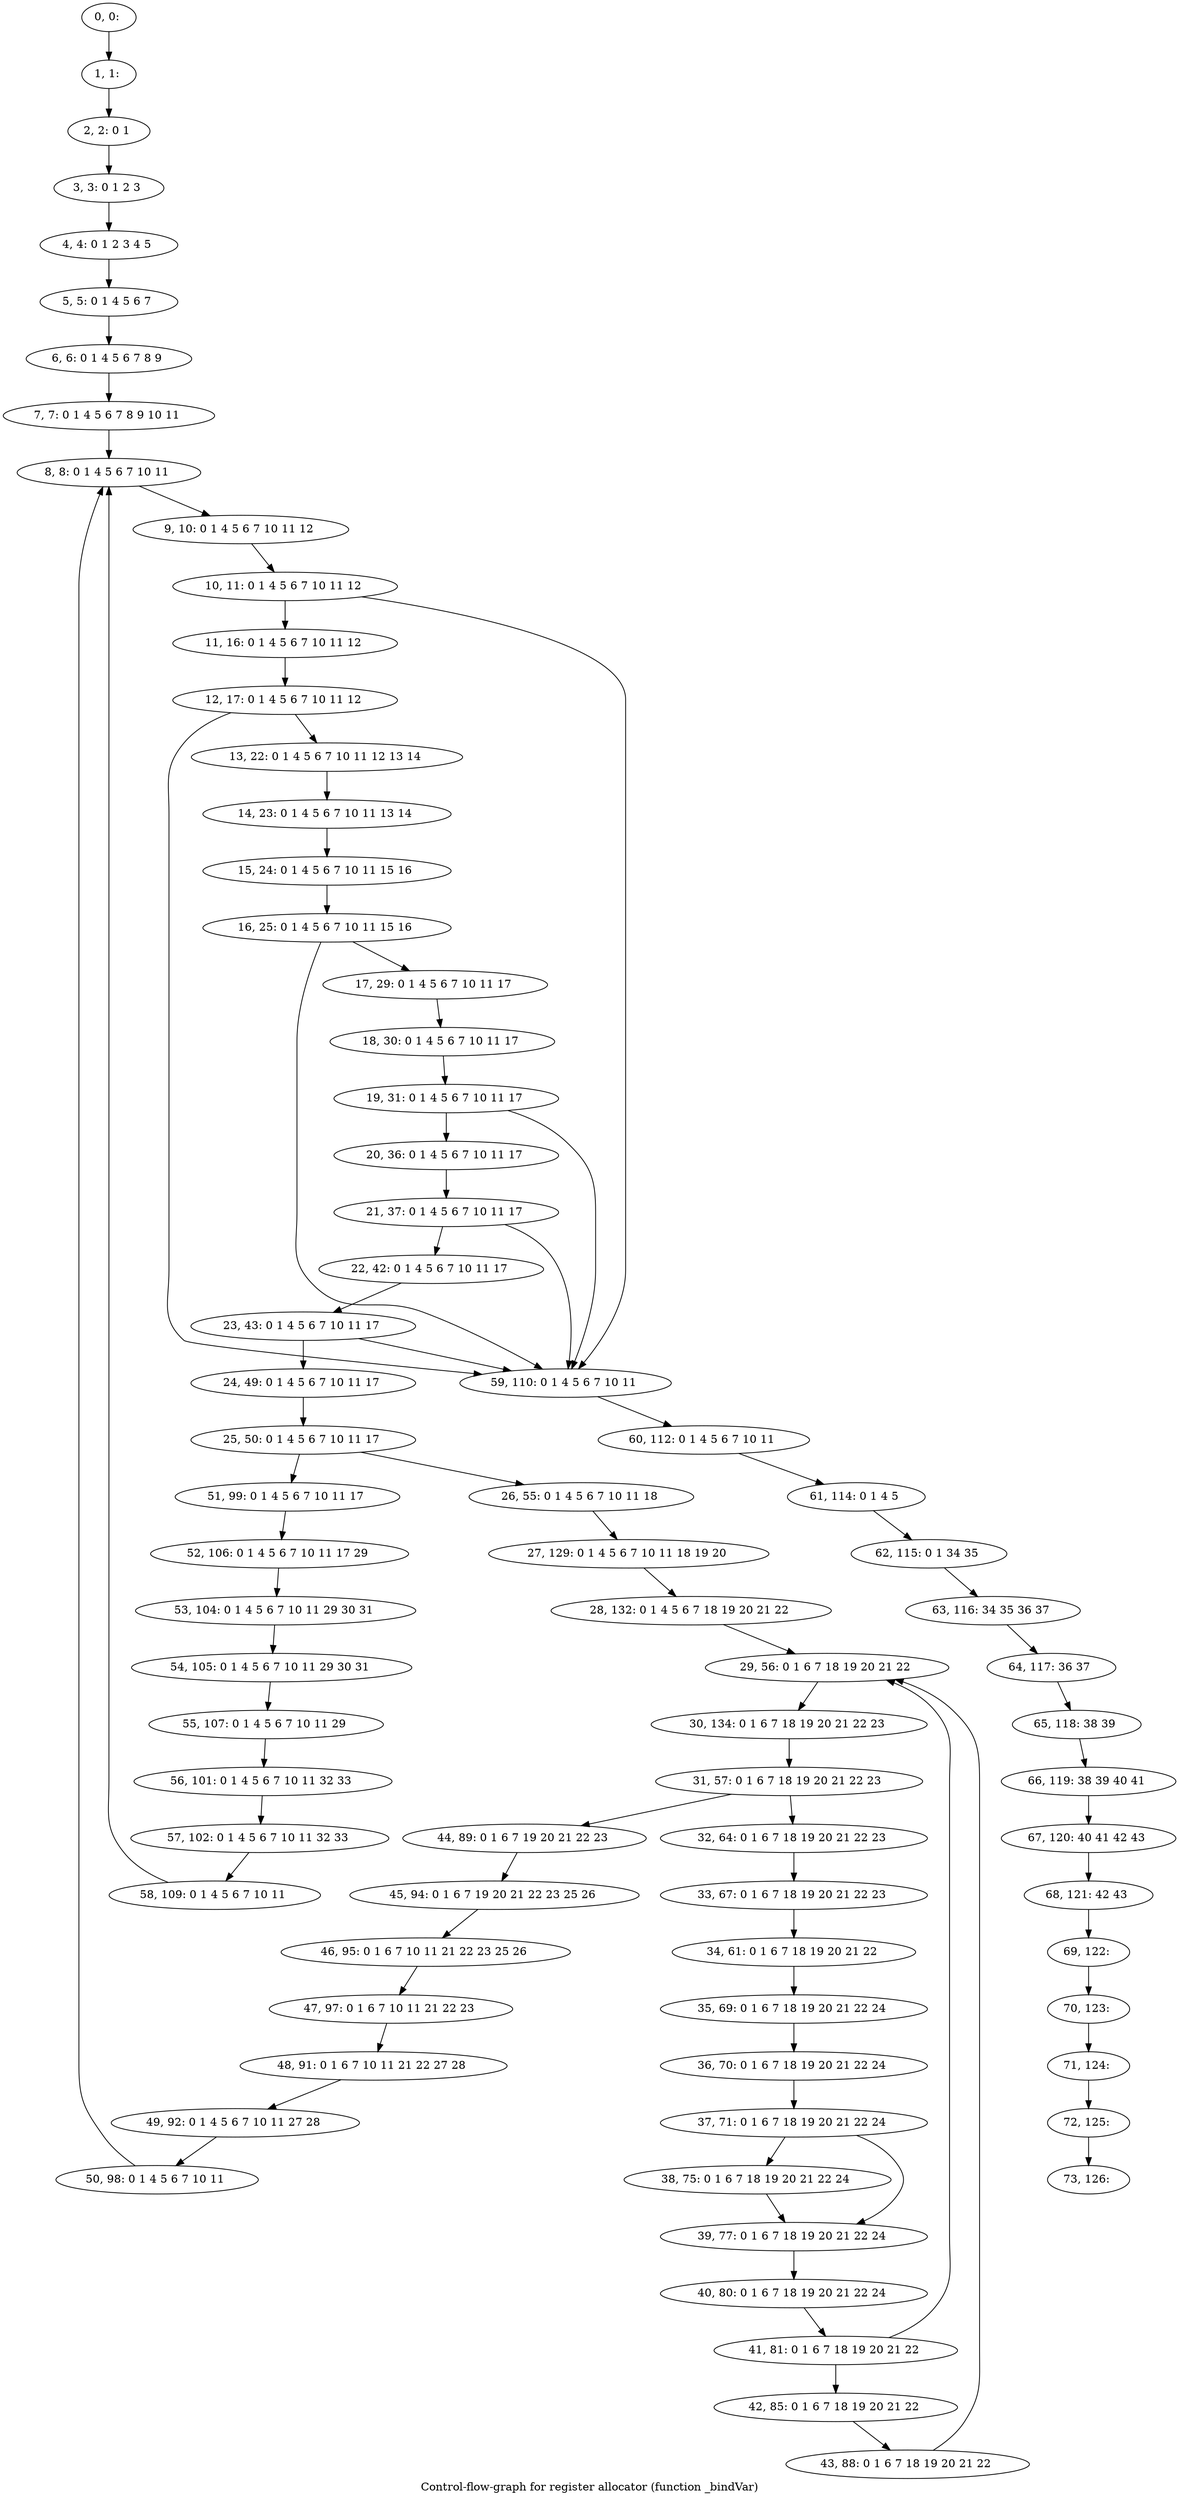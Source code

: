 digraph G {
graph [label="Control-flow-graph for register allocator (function _bindVar)"]
0[label="0, 0: "];
1[label="1, 1: "];
2[label="2, 2: 0 1 "];
3[label="3, 3: 0 1 2 3 "];
4[label="4, 4: 0 1 2 3 4 5 "];
5[label="5, 5: 0 1 4 5 6 7 "];
6[label="6, 6: 0 1 4 5 6 7 8 9 "];
7[label="7, 7: 0 1 4 5 6 7 8 9 10 11 "];
8[label="8, 8: 0 1 4 5 6 7 10 11 "];
9[label="9, 10: 0 1 4 5 6 7 10 11 12 "];
10[label="10, 11: 0 1 4 5 6 7 10 11 12 "];
11[label="11, 16: 0 1 4 5 6 7 10 11 12 "];
12[label="12, 17: 0 1 4 5 6 7 10 11 12 "];
13[label="13, 22: 0 1 4 5 6 7 10 11 12 13 14 "];
14[label="14, 23: 0 1 4 5 6 7 10 11 13 14 "];
15[label="15, 24: 0 1 4 5 6 7 10 11 15 16 "];
16[label="16, 25: 0 1 4 5 6 7 10 11 15 16 "];
17[label="17, 29: 0 1 4 5 6 7 10 11 17 "];
18[label="18, 30: 0 1 4 5 6 7 10 11 17 "];
19[label="19, 31: 0 1 4 5 6 7 10 11 17 "];
20[label="20, 36: 0 1 4 5 6 7 10 11 17 "];
21[label="21, 37: 0 1 4 5 6 7 10 11 17 "];
22[label="22, 42: 0 1 4 5 6 7 10 11 17 "];
23[label="23, 43: 0 1 4 5 6 7 10 11 17 "];
24[label="24, 49: 0 1 4 5 6 7 10 11 17 "];
25[label="25, 50: 0 1 4 5 6 7 10 11 17 "];
26[label="26, 55: 0 1 4 5 6 7 10 11 18 "];
27[label="27, 129: 0 1 4 5 6 7 10 11 18 19 20 "];
28[label="28, 132: 0 1 4 5 6 7 18 19 20 21 22 "];
29[label="29, 56: 0 1 6 7 18 19 20 21 22 "];
30[label="30, 134: 0 1 6 7 18 19 20 21 22 23 "];
31[label="31, 57: 0 1 6 7 18 19 20 21 22 23 "];
32[label="32, 64: 0 1 6 7 18 19 20 21 22 23 "];
33[label="33, 67: 0 1 6 7 18 19 20 21 22 23 "];
34[label="34, 61: 0 1 6 7 18 19 20 21 22 "];
35[label="35, 69: 0 1 6 7 18 19 20 21 22 24 "];
36[label="36, 70: 0 1 6 7 18 19 20 21 22 24 "];
37[label="37, 71: 0 1 6 7 18 19 20 21 22 24 "];
38[label="38, 75: 0 1 6 7 18 19 20 21 22 24 "];
39[label="39, 77: 0 1 6 7 18 19 20 21 22 24 "];
40[label="40, 80: 0 1 6 7 18 19 20 21 22 24 "];
41[label="41, 81: 0 1 6 7 18 19 20 21 22 "];
42[label="42, 85: 0 1 6 7 18 19 20 21 22 "];
43[label="43, 88: 0 1 6 7 18 19 20 21 22 "];
44[label="44, 89: 0 1 6 7 19 20 21 22 23 "];
45[label="45, 94: 0 1 6 7 19 20 21 22 23 25 26 "];
46[label="46, 95: 0 1 6 7 10 11 21 22 23 25 26 "];
47[label="47, 97: 0 1 6 7 10 11 21 22 23 "];
48[label="48, 91: 0 1 6 7 10 11 21 22 27 28 "];
49[label="49, 92: 0 1 4 5 6 7 10 11 27 28 "];
50[label="50, 98: 0 1 4 5 6 7 10 11 "];
51[label="51, 99: 0 1 4 5 6 7 10 11 17 "];
52[label="52, 106: 0 1 4 5 6 7 10 11 17 29 "];
53[label="53, 104: 0 1 4 5 6 7 10 11 29 30 31 "];
54[label="54, 105: 0 1 4 5 6 7 10 11 29 30 31 "];
55[label="55, 107: 0 1 4 5 6 7 10 11 29 "];
56[label="56, 101: 0 1 4 5 6 7 10 11 32 33 "];
57[label="57, 102: 0 1 4 5 6 7 10 11 32 33 "];
58[label="58, 109: 0 1 4 5 6 7 10 11 "];
59[label="59, 110: 0 1 4 5 6 7 10 11 "];
60[label="60, 112: 0 1 4 5 6 7 10 11 "];
61[label="61, 114: 0 1 4 5 "];
62[label="62, 115: 0 1 34 35 "];
63[label="63, 116: 34 35 36 37 "];
64[label="64, 117: 36 37 "];
65[label="65, 118: 38 39 "];
66[label="66, 119: 38 39 40 41 "];
67[label="67, 120: 40 41 42 43 "];
68[label="68, 121: 42 43 "];
69[label="69, 122: "];
70[label="70, 123: "];
71[label="71, 124: "];
72[label="72, 125: "];
73[label="73, 126: "];
0->1 ;
1->2 ;
2->3 ;
3->4 ;
4->5 ;
5->6 ;
6->7 ;
7->8 ;
8->9 ;
9->10 ;
10->11 ;
10->59 ;
11->12 ;
12->13 ;
12->59 ;
13->14 ;
14->15 ;
15->16 ;
16->17 ;
16->59 ;
17->18 ;
18->19 ;
19->20 ;
19->59 ;
20->21 ;
21->22 ;
21->59 ;
22->23 ;
23->24 ;
23->59 ;
24->25 ;
25->26 ;
25->51 ;
26->27 ;
27->28 ;
28->29 ;
29->30 ;
30->31 ;
31->32 ;
31->44 ;
32->33 ;
33->34 ;
34->35 ;
35->36 ;
36->37 ;
37->38 ;
37->39 ;
38->39 ;
39->40 ;
40->41 ;
41->42 ;
41->29 ;
42->43 ;
43->29 ;
44->45 ;
45->46 ;
46->47 ;
47->48 ;
48->49 ;
49->50 ;
50->8 ;
51->52 ;
52->53 ;
53->54 ;
54->55 ;
55->56 ;
56->57 ;
57->58 ;
58->8 ;
59->60 ;
60->61 ;
61->62 ;
62->63 ;
63->64 ;
64->65 ;
65->66 ;
66->67 ;
67->68 ;
68->69 ;
69->70 ;
70->71 ;
71->72 ;
72->73 ;
}
